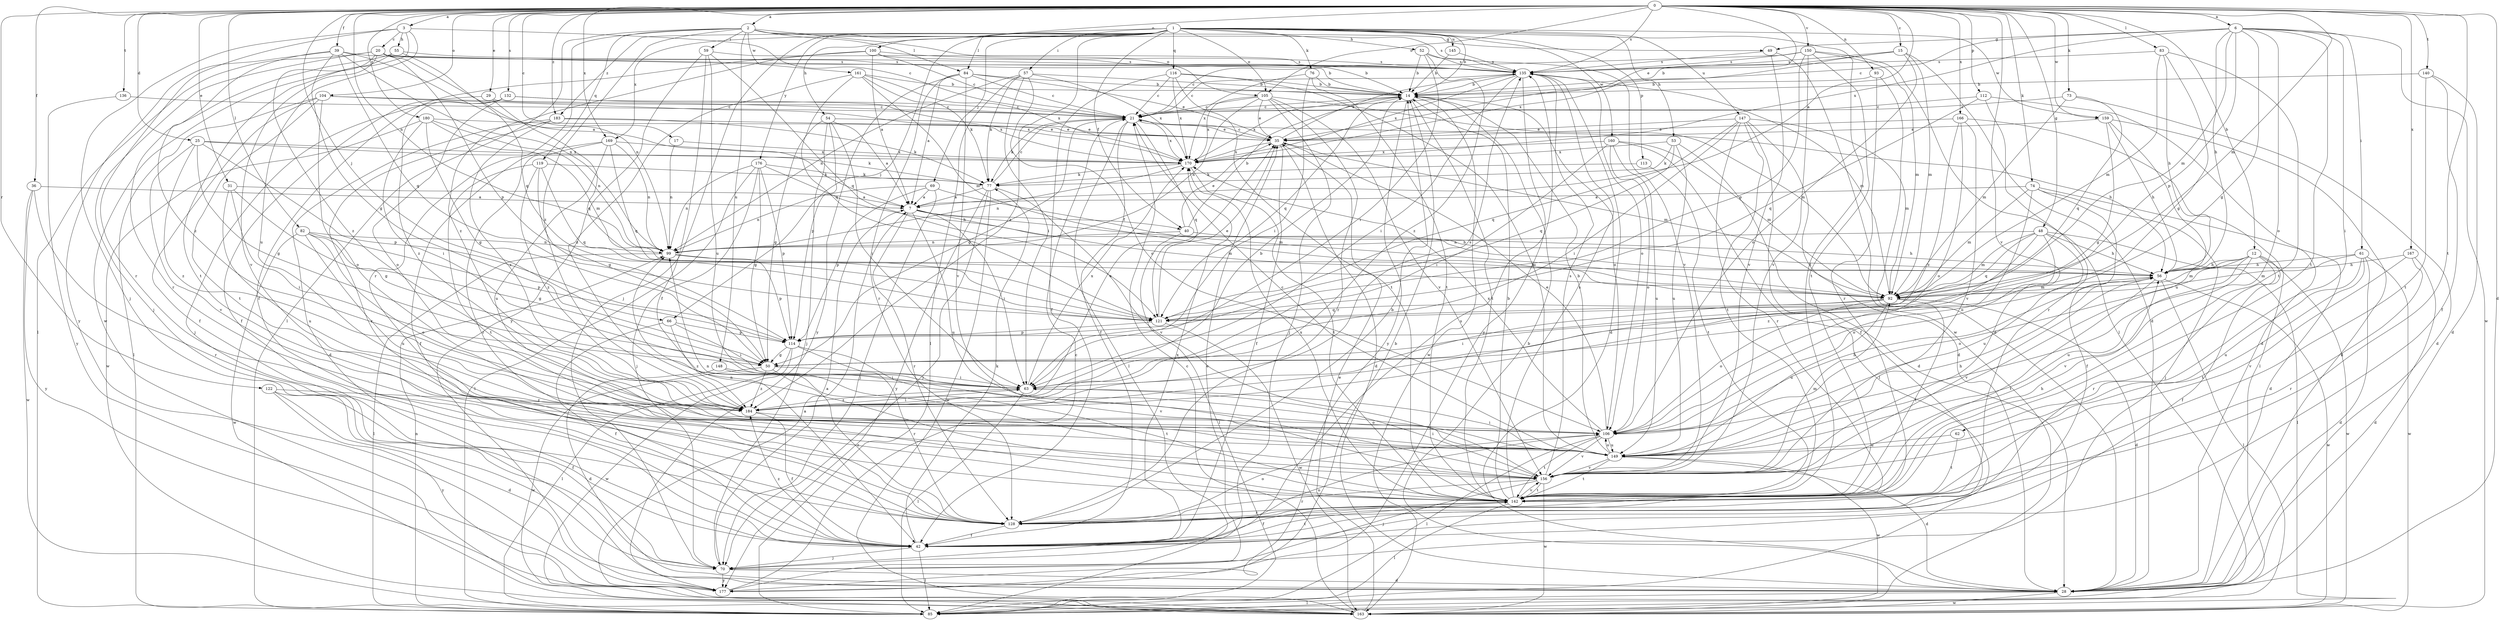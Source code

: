 strict digraph  {
0;
1;
2;
3;
6;
7;
12;
14;
15;
17;
20;
21;
25;
28;
29;
31;
35;
36;
39;
40;
42;
48;
49;
50;
52;
53;
54;
55;
56;
57;
59;
61;
62;
63;
66;
69;
70;
73;
74;
76;
77;
82;
83;
84;
85;
92;
93;
99;
100;
104;
105;
106;
112;
113;
114;
116;
119;
121;
122;
128;
132;
135;
136;
140;
142;
145;
147;
148;
149;
150;
156;
159;
160;
161;
163;
166;
167;
169;
170;
176;
177;
180;
183;
184;
0 -> 2  [label=a];
0 -> 3  [label=a];
0 -> 6  [label=a];
0 -> 7  [label=a];
0 -> 12  [label=b];
0 -> 15  [label=c];
0 -> 17  [label=c];
0 -> 25  [label=d];
0 -> 28  [label=d];
0 -> 29  [label=e];
0 -> 31  [label=e];
0 -> 35  [label=e];
0 -> 36  [label=f];
0 -> 39  [label=f];
0 -> 48  [label=g];
0 -> 66  [label=j];
0 -> 73  [label=k];
0 -> 74  [label=k];
0 -> 82  [label=l];
0 -> 83  [label=l];
0 -> 92  [label=m];
0 -> 93  [label=n];
0 -> 99  [label=n];
0 -> 100  [label=o];
0 -> 104  [label=o];
0 -> 105  [label=o];
0 -> 112  [label=p];
0 -> 122  [label=r];
0 -> 132  [label=s];
0 -> 135  [label=s];
0 -> 136  [label=t];
0 -> 140  [label=t];
0 -> 142  [label=t];
0 -> 150  [label=v];
0 -> 156  [label=v];
0 -> 159  [label=w];
0 -> 166  [label=x];
0 -> 167  [label=x];
0 -> 169  [label=x];
0 -> 180  [label=z];
0 -> 183  [label=z];
1 -> 14  [label=b];
1 -> 40  [label=f];
1 -> 52  [label=h];
1 -> 53  [label=h];
1 -> 54  [label=h];
1 -> 57  [label=i];
1 -> 66  [label=j];
1 -> 69  [label=j];
1 -> 70  [label=j];
1 -> 76  [label=k];
1 -> 84  [label=l];
1 -> 105  [label=o];
1 -> 113  [label=p];
1 -> 116  [label=q];
1 -> 142  [label=t];
1 -> 145  [label=u];
1 -> 147  [label=u];
1 -> 159  [label=w];
1 -> 160  [label=w];
1 -> 169  [label=x];
1 -> 176  [label=y];
1 -> 183  [label=z];
1 -> 184  [label=z];
2 -> 49  [label=g];
2 -> 59  [label=i];
2 -> 84  [label=l];
2 -> 85  [label=l];
2 -> 105  [label=o];
2 -> 119  [label=q];
2 -> 128  [label=r];
2 -> 135  [label=s];
2 -> 148  [label=u];
2 -> 161  [label=w];
2 -> 184  [label=z];
3 -> 20  [label=c];
3 -> 21  [label=c];
3 -> 55  [label=h];
3 -> 70  [label=j];
3 -> 128  [label=r];
3 -> 149  [label=u];
3 -> 163  [label=w];
6 -> 21  [label=c];
6 -> 49  [label=g];
6 -> 50  [label=g];
6 -> 56  [label=h];
6 -> 61  [label=i];
6 -> 62  [label=i];
6 -> 92  [label=m];
6 -> 106  [label=o];
6 -> 114  [label=p];
6 -> 142  [label=t];
6 -> 163  [label=w];
6 -> 170  [label=x];
7 -> 40  [label=f];
7 -> 56  [label=h];
7 -> 63  [label=i];
7 -> 92  [label=m];
7 -> 128  [label=r];
7 -> 149  [label=u];
12 -> 42  [label=f];
12 -> 56  [label=h];
12 -> 92  [label=m];
12 -> 106  [label=o];
12 -> 128  [label=r];
12 -> 149  [label=u];
12 -> 156  [label=v];
12 -> 163  [label=w];
14 -> 21  [label=c];
14 -> 106  [label=o];
14 -> 121  [label=q];
14 -> 142  [label=t];
14 -> 163  [label=w];
14 -> 170  [label=x];
14 -> 177  [label=y];
15 -> 14  [label=b];
15 -> 28  [label=d];
15 -> 92  [label=m];
15 -> 106  [label=o];
15 -> 135  [label=s];
15 -> 170  [label=x];
17 -> 99  [label=n];
17 -> 170  [label=x];
20 -> 14  [label=b];
20 -> 70  [label=j];
20 -> 85  [label=l];
20 -> 99  [label=n];
20 -> 114  [label=p];
20 -> 135  [label=s];
20 -> 156  [label=v];
20 -> 184  [label=z];
21 -> 35  [label=e];
21 -> 42  [label=f];
21 -> 50  [label=g];
21 -> 56  [label=h];
21 -> 77  [label=k];
21 -> 85  [label=l];
21 -> 121  [label=q];
21 -> 170  [label=x];
25 -> 50  [label=g];
25 -> 77  [label=k];
25 -> 114  [label=p];
25 -> 156  [label=v];
25 -> 170  [label=x];
25 -> 184  [label=z];
28 -> 14  [label=b];
28 -> 85  [label=l];
28 -> 163  [label=w];
29 -> 21  [label=c];
29 -> 42  [label=f];
29 -> 121  [label=q];
31 -> 7  [label=a];
31 -> 50  [label=g];
31 -> 63  [label=i];
31 -> 149  [label=u];
35 -> 21  [label=c];
35 -> 28  [label=d];
35 -> 42  [label=f];
35 -> 92  [label=m];
35 -> 135  [label=s];
35 -> 170  [label=x];
36 -> 7  [label=a];
36 -> 128  [label=r];
36 -> 163  [label=w];
36 -> 177  [label=y];
39 -> 7  [label=a];
39 -> 50  [label=g];
39 -> 99  [label=n];
39 -> 121  [label=q];
39 -> 135  [label=s];
39 -> 177  [label=y];
39 -> 184  [label=z];
40 -> 14  [label=b];
40 -> 35  [label=e];
40 -> 56  [label=h];
40 -> 85  [label=l];
40 -> 99  [label=n];
42 -> 70  [label=j];
42 -> 77  [label=k];
42 -> 85  [label=l];
42 -> 106  [label=o];
42 -> 142  [label=t];
42 -> 170  [label=x];
42 -> 184  [label=z];
48 -> 56  [label=h];
48 -> 85  [label=l];
48 -> 92  [label=m];
48 -> 99  [label=n];
48 -> 106  [label=o];
48 -> 121  [label=q];
48 -> 149  [label=u];
48 -> 184  [label=z];
49 -> 135  [label=s];
49 -> 156  [label=v];
49 -> 163  [label=w];
50 -> 63  [label=i];
50 -> 128  [label=r];
50 -> 163  [label=w];
50 -> 184  [label=z];
52 -> 14  [label=b];
52 -> 63  [label=i];
52 -> 135  [label=s];
52 -> 156  [label=v];
52 -> 184  [label=z];
53 -> 28  [label=d];
53 -> 77  [label=k];
53 -> 121  [label=q];
53 -> 149  [label=u];
53 -> 170  [label=x];
54 -> 7  [label=a];
54 -> 35  [label=e];
54 -> 50  [label=g];
54 -> 63  [label=i];
54 -> 70  [label=j];
54 -> 114  [label=p];
55 -> 121  [label=q];
55 -> 128  [label=r];
55 -> 135  [label=s];
55 -> 142  [label=t];
56 -> 85  [label=l];
56 -> 92  [label=m];
56 -> 142  [label=t];
56 -> 156  [label=v];
56 -> 163  [label=w];
57 -> 14  [label=b];
57 -> 63  [label=i];
57 -> 77  [label=k];
57 -> 85  [label=l];
57 -> 99  [label=n];
57 -> 106  [label=o];
57 -> 170  [label=x];
59 -> 42  [label=f];
59 -> 121  [label=q];
59 -> 135  [label=s];
59 -> 149  [label=u];
59 -> 177  [label=y];
61 -> 28  [label=d];
61 -> 56  [label=h];
61 -> 92  [label=m];
61 -> 142  [label=t];
61 -> 149  [label=u];
61 -> 163  [label=w];
62 -> 142  [label=t];
62 -> 149  [label=u];
63 -> 85  [label=l];
63 -> 170  [label=x];
63 -> 184  [label=z];
66 -> 42  [label=f];
66 -> 63  [label=i];
66 -> 114  [label=p];
66 -> 184  [label=z];
69 -> 7  [label=a];
69 -> 70  [label=j];
69 -> 92  [label=m];
69 -> 99  [label=n];
69 -> 114  [label=p];
70 -> 7  [label=a];
70 -> 28  [label=d];
70 -> 135  [label=s];
70 -> 177  [label=y];
73 -> 21  [label=c];
73 -> 28  [label=d];
73 -> 92  [label=m];
73 -> 121  [label=q];
74 -> 7  [label=a];
74 -> 28  [label=d];
74 -> 42  [label=f];
74 -> 70  [label=j];
74 -> 92  [label=m];
74 -> 106  [label=o];
76 -> 14  [label=b];
76 -> 63  [label=i];
76 -> 142  [label=t];
76 -> 170  [label=x];
77 -> 7  [label=a];
77 -> 21  [label=c];
77 -> 70  [label=j];
77 -> 156  [label=v];
77 -> 163  [label=w];
77 -> 177  [label=y];
82 -> 50  [label=g];
82 -> 99  [label=n];
82 -> 106  [label=o];
82 -> 114  [label=p];
82 -> 149  [label=u];
82 -> 163  [label=w];
83 -> 50  [label=g];
83 -> 56  [label=h];
83 -> 92  [label=m];
83 -> 135  [label=s];
83 -> 142  [label=t];
84 -> 7  [label=a];
84 -> 14  [label=b];
84 -> 21  [label=c];
84 -> 35  [label=e];
84 -> 128  [label=r];
84 -> 156  [label=v];
84 -> 177  [label=y];
85 -> 99  [label=n];
92 -> 28  [label=d];
92 -> 63  [label=i];
92 -> 106  [label=o];
92 -> 121  [label=q];
92 -> 142  [label=t];
92 -> 149  [label=u];
93 -> 14  [label=b];
93 -> 28  [label=d];
93 -> 128  [label=r];
99 -> 56  [label=h];
99 -> 85  [label=l];
99 -> 114  [label=p];
100 -> 7  [label=a];
100 -> 14  [label=b];
100 -> 21  [label=c];
100 -> 42  [label=f];
100 -> 135  [label=s];
100 -> 184  [label=z];
104 -> 21  [label=c];
104 -> 42  [label=f];
104 -> 85  [label=l];
104 -> 106  [label=o];
104 -> 142  [label=t];
104 -> 170  [label=x];
105 -> 21  [label=c];
105 -> 35  [label=e];
105 -> 70  [label=j];
105 -> 92  [label=m];
105 -> 99  [label=n];
105 -> 128  [label=r];
105 -> 156  [label=v];
105 -> 170  [label=x];
106 -> 35  [label=e];
106 -> 56  [label=h];
106 -> 85  [label=l];
106 -> 142  [label=t];
106 -> 149  [label=u];
106 -> 156  [label=v];
106 -> 170  [label=x];
112 -> 21  [label=c];
112 -> 28  [label=d];
112 -> 121  [label=q];
112 -> 128  [label=r];
113 -> 77  [label=k];
113 -> 142  [label=t];
114 -> 50  [label=g];
114 -> 85  [label=l];
114 -> 128  [label=r];
114 -> 156  [label=v];
114 -> 163  [label=w];
116 -> 14  [label=b];
116 -> 21  [label=c];
116 -> 42  [label=f];
116 -> 142  [label=t];
116 -> 149  [label=u];
116 -> 170  [label=x];
119 -> 50  [label=g];
119 -> 77  [label=k];
119 -> 121  [label=q];
119 -> 142  [label=t];
119 -> 184  [label=z];
121 -> 35  [label=e];
121 -> 114  [label=p];
121 -> 163  [label=w];
122 -> 28  [label=d];
122 -> 42  [label=f];
122 -> 177  [label=y];
122 -> 184  [label=z];
128 -> 14  [label=b];
128 -> 42  [label=f];
128 -> 106  [label=o];
132 -> 21  [label=c];
132 -> 70  [label=j];
132 -> 106  [label=o];
132 -> 170  [label=x];
132 -> 184  [label=z];
135 -> 14  [label=b];
135 -> 21  [label=c];
135 -> 28  [label=d];
135 -> 63  [label=i];
135 -> 92  [label=m];
135 -> 106  [label=o];
135 -> 170  [label=x];
135 -> 177  [label=y];
136 -> 21  [label=c];
136 -> 177  [label=y];
140 -> 14  [label=b];
140 -> 28  [label=d];
140 -> 42  [label=f];
140 -> 142  [label=t];
142 -> 14  [label=b];
142 -> 42  [label=f];
142 -> 56  [label=h];
142 -> 85  [label=l];
142 -> 99  [label=n];
142 -> 128  [label=r];
142 -> 135  [label=s];
142 -> 156  [label=v];
142 -> 170  [label=x];
145 -> 14  [label=b];
145 -> 135  [label=s];
147 -> 28  [label=d];
147 -> 35  [label=e];
147 -> 42  [label=f];
147 -> 63  [label=i];
147 -> 92  [label=m];
147 -> 121  [label=q];
147 -> 128  [label=r];
147 -> 142  [label=t];
148 -> 28  [label=d];
148 -> 63  [label=i];
148 -> 142  [label=t];
149 -> 14  [label=b];
149 -> 21  [label=c];
149 -> 28  [label=d];
149 -> 56  [label=h];
149 -> 63  [label=i];
149 -> 106  [label=o];
149 -> 142  [label=t];
149 -> 156  [label=v];
149 -> 163  [label=w];
150 -> 21  [label=c];
150 -> 85  [label=l];
150 -> 92  [label=m];
150 -> 114  [label=p];
150 -> 135  [label=s];
150 -> 142  [label=t];
150 -> 156  [label=v];
156 -> 63  [label=i];
156 -> 70  [label=j];
156 -> 92  [label=m];
156 -> 99  [label=n];
156 -> 128  [label=r];
156 -> 135  [label=s];
156 -> 142  [label=t];
156 -> 163  [label=w];
159 -> 28  [label=d];
159 -> 35  [label=e];
159 -> 50  [label=g];
159 -> 56  [label=h];
159 -> 149  [label=u];
160 -> 63  [label=i];
160 -> 85  [label=l];
160 -> 92  [label=m];
160 -> 106  [label=o];
160 -> 149  [label=u];
160 -> 170  [label=x];
161 -> 14  [label=b];
161 -> 77  [label=k];
161 -> 92  [label=m];
161 -> 121  [label=q];
161 -> 170  [label=x];
161 -> 184  [label=z];
163 -> 7  [label=a];
163 -> 21  [label=c];
163 -> 35  [label=e];
166 -> 35  [label=e];
166 -> 85  [label=l];
166 -> 106  [label=o];
166 -> 156  [label=v];
166 -> 184  [label=z];
167 -> 28  [label=d];
167 -> 56  [label=h];
167 -> 128  [label=r];
167 -> 156  [label=v];
169 -> 42  [label=f];
169 -> 99  [label=n];
169 -> 121  [label=q];
169 -> 128  [label=r];
169 -> 149  [label=u];
169 -> 170  [label=x];
170 -> 77  [label=k];
170 -> 99  [label=n];
170 -> 142  [label=t];
176 -> 50  [label=g];
176 -> 56  [label=h];
176 -> 70  [label=j];
176 -> 77  [label=k];
176 -> 85  [label=l];
176 -> 99  [label=n];
176 -> 114  [label=p];
177 -> 14  [label=b];
177 -> 21  [label=c];
177 -> 35  [label=e];
180 -> 35  [label=e];
180 -> 50  [label=g];
180 -> 63  [label=i];
180 -> 92  [label=m];
180 -> 99  [label=n];
180 -> 163  [label=w];
183 -> 28  [label=d];
183 -> 35  [label=e];
183 -> 77  [label=k];
183 -> 128  [label=r];
183 -> 184  [label=z];
184 -> 14  [label=b];
184 -> 35  [label=e];
184 -> 42  [label=f];
184 -> 63  [label=i];
184 -> 106  [label=o];
184 -> 135  [label=s];
}
